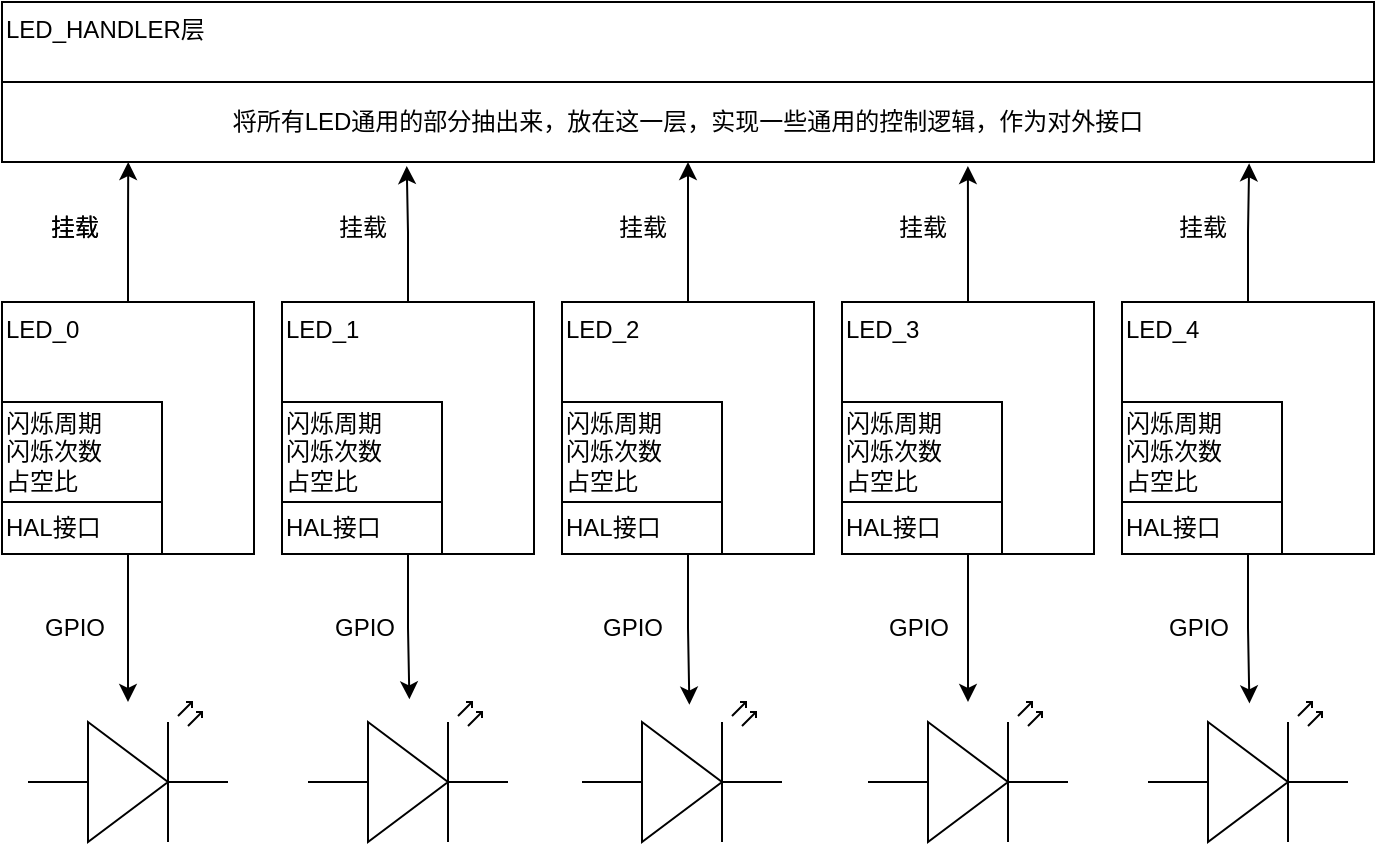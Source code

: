 <mxfile version="26.2.15">
  <diagram name="第 1 页" id="5S4vuVxPRLQxhZfNOWZq">
    <mxGraphModel dx="1213" dy="828" grid="1" gridSize="10" guides="1" tooltips="1" connect="1" arrows="1" fold="1" page="1" pageScale="1" pageWidth="827" pageHeight="1169" math="0" shadow="0">
      <root>
        <mxCell id="0" />
        <mxCell id="1" parent="0" />
        <mxCell id="4_80nMJ47z7gFOKhYxJM-32" style="edgeStyle=orthogonalEdgeStyle;rounded=0;orthogonalLoop=1;jettySize=auto;html=1;" edge="1" parent="1" source="68ZaNzgCCH9Ao7kybfE5-2" target="4_80nMJ47z7gFOKhYxJM-27">
          <mxGeometry relative="1" as="geometry" />
        </mxCell>
        <mxCell id="68ZaNzgCCH9Ao7kybfE5-2" value="LED_0" style="whiteSpace=wrap;html=1;aspect=fixed;align=left;verticalAlign=top;" parent="1" vertex="1">
          <mxGeometry x="74" y="390" width="126" height="126" as="geometry" />
        </mxCell>
        <mxCell id="68ZaNzgCCH9Ao7kybfE5-3" value="LED_1" style="whiteSpace=wrap;html=1;aspect=fixed;align=left;verticalAlign=top;" parent="1" vertex="1">
          <mxGeometry x="214" y="390" width="126" height="126" as="geometry" />
        </mxCell>
        <mxCell id="4_80nMJ47z7gFOKhYxJM-13" style="edgeStyle=orthogonalEdgeStyle;rounded=0;orthogonalLoop=1;jettySize=auto;html=1;entryX=0.5;entryY=1;entryDx=0;entryDy=0;" edge="1" parent="1" source="68ZaNzgCCH9Ao7kybfE5-4" target="68ZaNzgCCH9Ao7kybfE5-22">
          <mxGeometry relative="1" as="geometry" />
        </mxCell>
        <mxCell id="68ZaNzgCCH9Ao7kybfE5-4" value="LED_2" style="whiteSpace=wrap;html=1;aspect=fixed;align=left;verticalAlign=top;" parent="1" vertex="1">
          <mxGeometry x="354" y="390" width="126" height="126" as="geometry" />
        </mxCell>
        <mxCell id="4_80nMJ47z7gFOKhYxJM-35" style="edgeStyle=orthogonalEdgeStyle;rounded=0;orthogonalLoop=1;jettySize=auto;html=1;" edge="1" parent="1" source="68ZaNzgCCH9Ao7kybfE5-5" target="4_80nMJ47z7gFOKhYxJM-30">
          <mxGeometry relative="1" as="geometry" />
        </mxCell>
        <mxCell id="68ZaNzgCCH9Ao7kybfE5-5" value="LED_3" style="whiteSpace=wrap;html=1;aspect=fixed;align=left;verticalAlign=top;" parent="1" vertex="1">
          <mxGeometry x="494" y="390" width="126" height="126" as="geometry" />
        </mxCell>
        <mxCell id="68ZaNzgCCH9Ao7kybfE5-6" value="LED_4" style="whiteSpace=wrap;html=1;aspect=fixed;align=left;verticalAlign=top;" parent="1" vertex="1">
          <mxGeometry x="634" y="390" width="126" height="126" as="geometry" />
        </mxCell>
        <mxCell id="68ZaNzgCCH9Ao7kybfE5-7" value="闪烁周期&lt;div&gt;闪烁次数&lt;/div&gt;&lt;div&gt;占空比&lt;/div&gt;" style="rounded=0;whiteSpace=wrap;html=1;align=left;" parent="1" vertex="1">
          <mxGeometry x="74" y="440" width="80" height="50" as="geometry" />
        </mxCell>
        <mxCell id="68ZaNzgCCH9Ao7kybfE5-12" value="LED_HANDLER层" style="rounded=0;whiteSpace=wrap;html=1;align=left;verticalAlign=top;" parent="1" vertex="1">
          <mxGeometry x="74" y="240" width="686" height="80" as="geometry" />
        </mxCell>
        <mxCell id="68ZaNzgCCH9Ao7kybfE5-13" value="HAL接口" style="rounded=0;whiteSpace=wrap;html=1;align=left;" parent="1" vertex="1">
          <mxGeometry x="74" y="490" width="80" height="26" as="geometry" />
        </mxCell>
        <mxCell id="68ZaNzgCCH9Ao7kybfE5-22" value="将所有LED通用的部分抽出来，放在这一层，实现一些通用的控制逻辑，作为对外接口" style="rounded=0;whiteSpace=wrap;html=1;" parent="1" vertex="1">
          <mxGeometry x="74" y="280" width="686" height="40" as="geometry" />
        </mxCell>
        <mxCell id="4_80nMJ47z7gFOKhYxJM-1" value="闪烁周期&lt;div&gt;闪烁次数&lt;/div&gt;&lt;div&gt;占空比&lt;/div&gt;" style="rounded=0;whiteSpace=wrap;html=1;align=left;" vertex="1" parent="1">
          <mxGeometry x="214" y="440" width="80" height="50" as="geometry" />
        </mxCell>
        <mxCell id="4_80nMJ47z7gFOKhYxJM-2" value="HAL接口" style="rounded=0;whiteSpace=wrap;html=1;align=left;" vertex="1" parent="1">
          <mxGeometry x="214" y="490" width="80" height="26" as="geometry" />
        </mxCell>
        <mxCell id="4_80nMJ47z7gFOKhYxJM-3" value="闪烁周期&lt;div&gt;闪烁次数&lt;/div&gt;&lt;div&gt;占空比&lt;/div&gt;" style="rounded=0;whiteSpace=wrap;html=1;align=left;" vertex="1" parent="1">
          <mxGeometry x="354" y="440" width="80" height="50" as="geometry" />
        </mxCell>
        <mxCell id="4_80nMJ47z7gFOKhYxJM-4" value="HAL接口" style="rounded=0;whiteSpace=wrap;html=1;align=left;" vertex="1" parent="1">
          <mxGeometry x="354" y="490" width="80" height="26" as="geometry" />
        </mxCell>
        <mxCell id="4_80nMJ47z7gFOKhYxJM-5" value="闪烁周期&lt;div&gt;闪烁次数&lt;/div&gt;&lt;div&gt;占空比&lt;/div&gt;" style="rounded=0;whiteSpace=wrap;html=1;align=left;" vertex="1" parent="1">
          <mxGeometry x="494" y="440" width="80" height="50" as="geometry" />
        </mxCell>
        <mxCell id="4_80nMJ47z7gFOKhYxJM-6" value="HAL接口" style="rounded=0;whiteSpace=wrap;html=1;align=left;" vertex="1" parent="1">
          <mxGeometry x="494" y="490" width="80" height="26" as="geometry" />
        </mxCell>
        <mxCell id="4_80nMJ47z7gFOKhYxJM-7" value="闪烁周期&lt;div&gt;闪烁次数&lt;/div&gt;&lt;div&gt;占空比&lt;/div&gt;" style="rounded=0;whiteSpace=wrap;html=1;align=left;" vertex="1" parent="1">
          <mxGeometry x="634" y="440" width="80" height="50" as="geometry" />
        </mxCell>
        <mxCell id="4_80nMJ47z7gFOKhYxJM-8" value="HAL接口" style="rounded=0;whiteSpace=wrap;html=1;align=left;" vertex="1" parent="1">
          <mxGeometry x="634" y="490" width="80" height="26" as="geometry" />
        </mxCell>
        <mxCell id="4_80nMJ47z7gFOKhYxJM-11" style="edgeStyle=orthogonalEdgeStyle;rounded=0;orthogonalLoop=1;jettySize=auto;html=1;entryX=0.092;entryY=1;entryDx=0;entryDy=0;entryPerimeter=0;" edge="1" parent="1" source="68ZaNzgCCH9Ao7kybfE5-2" target="68ZaNzgCCH9Ao7kybfE5-22">
          <mxGeometry relative="1" as="geometry" />
        </mxCell>
        <mxCell id="4_80nMJ47z7gFOKhYxJM-12" style="edgeStyle=orthogonalEdgeStyle;rounded=0;orthogonalLoop=1;jettySize=auto;html=1;entryX=0.295;entryY=1.05;entryDx=0;entryDy=0;entryPerimeter=0;" edge="1" parent="1" source="68ZaNzgCCH9Ao7kybfE5-3" target="68ZaNzgCCH9Ao7kybfE5-22">
          <mxGeometry relative="1" as="geometry" />
        </mxCell>
        <mxCell id="4_80nMJ47z7gFOKhYxJM-15" style="edgeStyle=orthogonalEdgeStyle;rounded=0;orthogonalLoop=1;jettySize=auto;html=1;exitX=0.5;exitY=0;exitDx=0;exitDy=0;entryX=0.704;entryY=1.05;entryDx=0;entryDy=0;entryPerimeter=0;" edge="1" parent="1" source="68ZaNzgCCH9Ao7kybfE5-5" target="68ZaNzgCCH9Ao7kybfE5-22">
          <mxGeometry relative="1" as="geometry" />
        </mxCell>
        <mxCell id="4_80nMJ47z7gFOKhYxJM-17" style="edgeStyle=orthogonalEdgeStyle;rounded=0;orthogonalLoop=1;jettySize=auto;html=1;entryX=0.909;entryY=1.017;entryDx=0;entryDy=0;entryPerimeter=0;" edge="1" parent="1" source="68ZaNzgCCH9Ao7kybfE5-6" target="68ZaNzgCCH9Ao7kybfE5-22">
          <mxGeometry relative="1" as="geometry" />
        </mxCell>
        <mxCell id="4_80nMJ47z7gFOKhYxJM-18" value="挂载" style="text;html=1;align=center;verticalAlign=middle;resizable=0;points=[];autosize=1;strokeColor=none;fillColor=none;" vertex="1" parent="1">
          <mxGeometry x="85" y="338" width="50" height="30" as="geometry" />
        </mxCell>
        <mxCell id="4_80nMJ47z7gFOKhYxJM-19" value="挂载" style="text;html=1;align=center;verticalAlign=middle;resizable=0;points=[];autosize=1;strokeColor=none;fillColor=none;" vertex="1" parent="1">
          <mxGeometry x="229" y="338" width="50" height="30" as="geometry" />
        </mxCell>
        <mxCell id="4_80nMJ47z7gFOKhYxJM-20" value="挂载" style="text;html=1;align=center;verticalAlign=middle;resizable=0;points=[];autosize=1;strokeColor=none;fillColor=none;" vertex="1" parent="1">
          <mxGeometry x="85" y="338" width="50" height="30" as="geometry" />
        </mxCell>
        <mxCell id="4_80nMJ47z7gFOKhYxJM-23" value="挂载" style="text;html=1;align=center;verticalAlign=middle;resizable=0;points=[];autosize=1;strokeColor=none;fillColor=none;" vertex="1" parent="1">
          <mxGeometry x="369" y="338" width="50" height="30" as="geometry" />
        </mxCell>
        <mxCell id="4_80nMJ47z7gFOKhYxJM-24" value="挂载" style="text;html=1;align=center;verticalAlign=middle;resizable=0;points=[];autosize=1;strokeColor=none;fillColor=none;" vertex="1" parent="1">
          <mxGeometry x="509" y="338" width="50" height="30" as="geometry" />
        </mxCell>
        <mxCell id="4_80nMJ47z7gFOKhYxJM-25" value="挂载" style="text;html=1;align=center;verticalAlign=middle;resizable=0;points=[];autosize=1;strokeColor=none;fillColor=none;" vertex="1" parent="1">
          <mxGeometry x="649" y="338" width="50" height="30" as="geometry" />
        </mxCell>
        <mxCell id="4_80nMJ47z7gFOKhYxJM-27" value="" style="verticalLabelPosition=bottom;shadow=0;dashed=0;align=center;html=1;verticalAlign=top;shape=mxgraph.electrical.opto_electronics.led_2;pointerEvents=1;" vertex="1" parent="1">
          <mxGeometry x="87" y="590" width="100" height="70" as="geometry" />
        </mxCell>
        <mxCell id="4_80nMJ47z7gFOKhYxJM-28" value="" style="verticalLabelPosition=bottom;shadow=0;dashed=0;align=center;html=1;verticalAlign=top;shape=mxgraph.electrical.opto_electronics.led_2;pointerEvents=1;" vertex="1" parent="1">
          <mxGeometry x="227" y="590" width="100" height="70" as="geometry" />
        </mxCell>
        <mxCell id="4_80nMJ47z7gFOKhYxJM-29" value="" style="verticalLabelPosition=bottom;shadow=0;dashed=0;align=center;html=1;verticalAlign=top;shape=mxgraph.electrical.opto_electronics.led_2;pointerEvents=1;" vertex="1" parent="1">
          <mxGeometry x="364" y="590" width="100" height="70" as="geometry" />
        </mxCell>
        <mxCell id="4_80nMJ47z7gFOKhYxJM-30" value="" style="verticalLabelPosition=bottom;shadow=0;dashed=0;align=center;html=1;verticalAlign=top;shape=mxgraph.electrical.opto_electronics.led_2;pointerEvents=1;" vertex="1" parent="1">
          <mxGeometry x="507" y="590" width="100" height="70" as="geometry" />
        </mxCell>
        <mxCell id="4_80nMJ47z7gFOKhYxJM-31" value="" style="verticalLabelPosition=bottom;shadow=0;dashed=0;align=center;html=1;verticalAlign=top;shape=mxgraph.electrical.opto_electronics.led_2;pointerEvents=1;" vertex="1" parent="1">
          <mxGeometry x="647" y="590" width="100" height="70" as="geometry" />
        </mxCell>
        <mxCell id="4_80nMJ47z7gFOKhYxJM-33" style="edgeStyle=orthogonalEdgeStyle;rounded=0;orthogonalLoop=1;jettySize=auto;html=1;entryX=0.507;entryY=-0.019;entryDx=0;entryDy=0;entryPerimeter=0;" edge="1" parent="1" source="68ZaNzgCCH9Ao7kybfE5-3" target="4_80nMJ47z7gFOKhYxJM-28">
          <mxGeometry relative="1" as="geometry" />
        </mxCell>
        <mxCell id="4_80nMJ47z7gFOKhYxJM-34" style="edgeStyle=orthogonalEdgeStyle;rounded=0;orthogonalLoop=1;jettySize=auto;html=1;entryX=0.537;entryY=0.019;entryDx=0;entryDy=0;entryPerimeter=0;" edge="1" parent="1" source="68ZaNzgCCH9Ao7kybfE5-4" target="4_80nMJ47z7gFOKhYxJM-29">
          <mxGeometry relative="1" as="geometry" />
        </mxCell>
        <mxCell id="4_80nMJ47z7gFOKhYxJM-36" style="edgeStyle=orthogonalEdgeStyle;rounded=0;orthogonalLoop=1;jettySize=auto;html=1;entryX=0.507;entryY=0.01;entryDx=0;entryDy=0;entryPerimeter=0;" edge="1" parent="1" source="68ZaNzgCCH9Ao7kybfE5-6" target="4_80nMJ47z7gFOKhYxJM-31">
          <mxGeometry relative="1" as="geometry" />
        </mxCell>
        <mxCell id="4_80nMJ47z7gFOKhYxJM-37" value="GPIO" style="text;html=1;align=center;verticalAlign=middle;resizable=0;points=[];autosize=1;strokeColor=none;fillColor=none;" vertex="1" parent="1">
          <mxGeometry x="85" y="538" width="50" height="30" as="geometry" />
        </mxCell>
        <mxCell id="4_80nMJ47z7gFOKhYxJM-38" value="GPIO" style="text;html=1;align=center;verticalAlign=middle;resizable=0;points=[];autosize=1;strokeColor=none;fillColor=none;" vertex="1" parent="1">
          <mxGeometry x="230" y="538" width="50" height="30" as="geometry" />
        </mxCell>
        <mxCell id="4_80nMJ47z7gFOKhYxJM-39" value="GPIO" style="text;html=1;align=center;verticalAlign=middle;resizable=0;points=[];autosize=1;strokeColor=none;fillColor=none;" vertex="1" parent="1">
          <mxGeometry x="364" y="538" width="50" height="30" as="geometry" />
        </mxCell>
        <mxCell id="4_80nMJ47z7gFOKhYxJM-40" value="GPIO" style="text;html=1;align=center;verticalAlign=middle;resizable=0;points=[];autosize=1;strokeColor=none;fillColor=none;" vertex="1" parent="1">
          <mxGeometry x="507" y="538" width="50" height="30" as="geometry" />
        </mxCell>
        <mxCell id="4_80nMJ47z7gFOKhYxJM-41" value="GPIO" style="text;html=1;align=center;verticalAlign=middle;resizable=0;points=[];autosize=1;strokeColor=none;fillColor=none;" vertex="1" parent="1">
          <mxGeometry x="647" y="538" width="50" height="30" as="geometry" />
        </mxCell>
      </root>
    </mxGraphModel>
  </diagram>
</mxfile>
